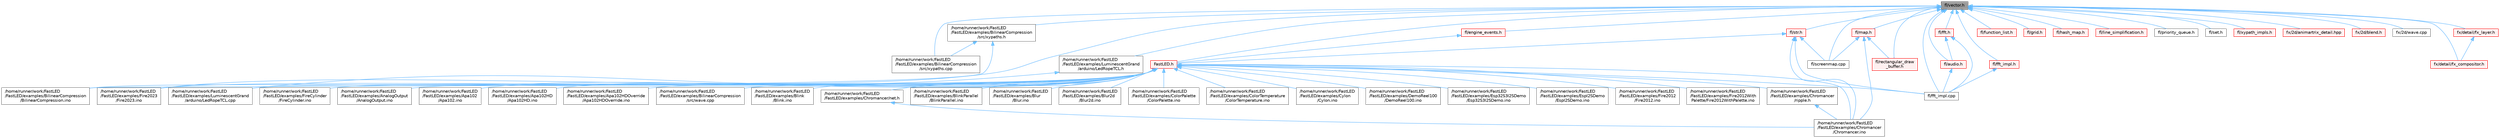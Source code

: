 digraph "fl/vector.h"
{
 // INTERACTIVE_SVG=YES
 // LATEX_PDF_SIZE
  bgcolor="transparent";
  edge [fontname=Helvetica,fontsize=10,labelfontname=Helvetica,labelfontsize=10];
  node [fontname=Helvetica,fontsize=10,shape=box,height=0.2,width=0.4];
  Node1 [id="Node000001",label="fl/vector.h",height=0.2,width=0.4,color="gray40", fillcolor="grey60", style="filled", fontcolor="black",tooltip=" "];
  Node1 -> Node2 [id="edge1_Node000001_Node000002",dir="back",color="steelblue1",style="solid",tooltip=" "];
  Node2 [id="Node000002",label="/home/runner/work/FastLED\l/FastLED/examples/BilinearCompression\l/src/xypaths.cpp",height=0.2,width=0.4,color="grey40", fillcolor="white", style="filled",URL="$da/df1/xypaths_8cpp.html",tooltip=" "];
  Node1 -> Node3 [id="edge2_Node000001_Node000003",dir="back",color="steelblue1",style="solid",tooltip=" "];
  Node3 [id="Node000003",label="/home/runner/work/FastLED\l/FastLED/examples/BilinearCompression\l/src/xypaths.h",height=0.2,width=0.4,color="grey40", fillcolor="white", style="filled",URL="$d9/dea/xypaths_8h.html",tooltip=" "];
  Node3 -> Node4 [id="edge3_Node000003_Node000004",dir="back",color="steelblue1",style="solid",tooltip=" "];
  Node4 [id="Node000004",label="/home/runner/work/FastLED\l/FastLED/examples/BilinearCompression\l/BilinearCompression.ino",height=0.2,width=0.4,color="grey40", fillcolor="white", style="filled",URL="$da/d05/_bilinear_compression_8ino.html",tooltip=" "];
  Node3 -> Node2 [id="edge4_Node000003_Node000002",dir="back",color="steelblue1",style="solid",tooltip=" "];
  Node1 -> Node5 [id="edge5_Node000001_Node000005",dir="back",color="steelblue1",style="solid",tooltip=" "];
  Node5 [id="Node000005",label="/home/runner/work/FastLED\l/FastLED/examples/Fire2023\l/Fire2023.ino",height=0.2,width=0.4,color="grey40", fillcolor="white", style="filled",URL="$d8/d2c/_fire2023_8ino.html",tooltip=" "];
  Node1 -> Node6 [id="edge6_Node000001_Node000006",dir="back",color="steelblue1",style="solid",tooltip=" "];
  Node6 [id="Node000006",label="/home/runner/work/FastLED\l/FastLED/examples/LuminescentGrand\l/arduino/LedRopeTCL.h",height=0.2,width=0.4,color="grey40", fillcolor="white", style="filled",URL="$d9/d7e/_led_rope_t_c_l_8h.html",tooltip=" "];
  Node6 -> Node7 [id="edge7_Node000006_Node000007",dir="back",color="steelblue1",style="solid",tooltip=" "];
  Node7 [id="Node000007",label="/home/runner/work/FastLED\l/FastLED/examples/LuminescentGrand\l/arduino/LedRopeTCL.cpp",height=0.2,width=0.4,color="grey40", fillcolor="white", style="filled",URL="$d6/dc9/_led_rope_t_c_l_8cpp.html",tooltip=" "];
  Node1 -> Node8 [id="edge8_Node000001_Node000008",dir="back",color="steelblue1",style="solid",tooltip=" "];
  Node8 [id="Node000008",label="FastLED.h",height=0.2,width=0.4,color="red", fillcolor="#FFF0F0", style="filled",URL="$db/d97/_fast_l_e_d_8h.html",tooltip="central include file for FastLED, defines the CFastLED class/object"];
  Node8 -> Node9 [id="edge9_Node000008_Node000009",dir="back",color="steelblue1",style="solid",tooltip=" "];
  Node9 [id="Node000009",label="/home/runner/work/FastLED\l/FastLED/examples/AnalogOutput\l/AnalogOutput.ino",height=0.2,width=0.4,color="grey40", fillcolor="white", style="filled",URL="$d5/d17/_analog_output_8ino.html",tooltip="Demonstrates how to use FastLED color functions even without a \"pixel-addressible\" smart LED strip."];
  Node8 -> Node10 [id="edge10_Node000008_Node000010",dir="back",color="steelblue1",style="solid",tooltip=" "];
  Node10 [id="Node000010",label="/home/runner/work/FastLED\l/FastLED/examples/Apa102\l/Apa102.ino",height=0.2,width=0.4,color="grey40", fillcolor="white", style="filled",URL="$dd/d0f/_apa102_8ino.html",tooltip=" "];
  Node8 -> Node11 [id="edge11_Node000008_Node000011",dir="back",color="steelblue1",style="solid",tooltip=" "];
  Node11 [id="Node000011",label="/home/runner/work/FastLED\l/FastLED/examples/Apa102HD\l/Apa102HD.ino",height=0.2,width=0.4,color="grey40", fillcolor="white", style="filled",URL="$d1/d75/_apa102_h_d_8ino.html",tooltip="Example showing how to use the APA102HD gamma correction."];
  Node8 -> Node12 [id="edge12_Node000008_Node000012",dir="back",color="steelblue1",style="solid",tooltip=" "];
  Node12 [id="Node000012",label="/home/runner/work/FastLED\l/FastLED/examples/Apa102HDOverride\l/Apa102HDOverride.ino",height=0.2,width=0.4,color="grey40", fillcolor="white", style="filled",URL="$d3/d6e/_apa102_h_d_override_8ino.html",tooltip=" "];
  Node8 -> Node4 [id="edge13_Node000008_Node000004",dir="back",color="steelblue1",style="solid",tooltip=" "];
  Node8 -> Node13 [id="edge14_Node000008_Node000013",dir="back",color="steelblue1",style="solid",tooltip=" "];
  Node13 [id="Node000013",label="/home/runner/work/FastLED\l/FastLED/examples/BilinearCompression\l/src/wave.cpp",height=0.2,width=0.4,color="grey40", fillcolor="white", style="filled",URL="$d7/d15/examples_2_bilinear_compression_2src_2wave_8cpp.html",tooltip=" "];
  Node8 -> Node14 [id="edge15_Node000008_Node000014",dir="back",color="steelblue1",style="solid",tooltip=" "];
  Node14 [id="Node000014",label="/home/runner/work/FastLED\l/FastLED/examples/Blink\l/Blink.ino",height=0.2,width=0.4,color="grey40", fillcolor="white", style="filled",URL="$d0/dc3/_blink_8ino.html",tooltip="Blink the first LED of an LED strip."];
  Node8 -> Node15 [id="edge16_Node000008_Node000015",dir="back",color="steelblue1",style="solid",tooltip=" "];
  Node15 [id="Node000015",label="/home/runner/work/FastLED\l/FastLED/examples/BlinkParallel\l/BlinkParallel.ino",height=0.2,width=0.4,color="grey40", fillcolor="white", style="filled",URL="$d5/d4d/_blink_parallel_8ino.html",tooltip="Shows parallel usage of WS2812 strips."];
  Node8 -> Node16 [id="edge17_Node000008_Node000016",dir="back",color="steelblue1",style="solid",tooltip=" "];
  Node16 [id="Node000016",label="/home/runner/work/FastLED\l/FastLED/examples/Blur\l/Blur.ino",height=0.2,width=0.4,color="grey40", fillcolor="white", style="filled",URL="$d4/d0c/_blur_8ino.html",tooltip=" "];
  Node8 -> Node17 [id="edge18_Node000008_Node000017",dir="back",color="steelblue1",style="solid",tooltip=" "];
  Node17 [id="Node000017",label="/home/runner/work/FastLED\l/FastLED/examples/Blur2d\l/Blur2d.ino",height=0.2,width=0.4,color="grey40", fillcolor="white", style="filled",URL="$df/d42/_blur2d_8ino.html",tooltip=" "];
  Node8 -> Node18 [id="edge19_Node000008_Node000018",dir="back",color="steelblue1",style="solid",tooltip=" "];
  Node18 [id="Node000018",label="/home/runner/work/FastLED\l/FastLED/examples/Chromancer\l/Chromancer.ino",height=0.2,width=0.4,color="grey40", fillcolor="white", style="filled",URL="$d1/ddb/_chromancer_8ino.html",tooltip=" "];
  Node8 -> Node19 [id="edge20_Node000008_Node000019",dir="back",color="steelblue1",style="solid",tooltip=" "];
  Node19 [id="Node000019",label="/home/runner/work/FastLED\l/FastLED/examples/Chromancer/net.h",height=0.2,width=0.4,color="grey40", fillcolor="white", style="filled",URL="$d7/d97/net_8h.html",tooltip=" "];
  Node19 -> Node18 [id="edge21_Node000019_Node000018",dir="back",color="steelblue1",style="solid",tooltip=" "];
  Node8 -> Node20 [id="edge22_Node000008_Node000020",dir="back",color="steelblue1",style="solid",tooltip=" "];
  Node20 [id="Node000020",label="/home/runner/work/FastLED\l/FastLED/examples/Chromancer\l/ripple.h",height=0.2,width=0.4,color="grey40", fillcolor="white", style="filled",URL="$de/de3/ripple_8h.html",tooltip=" "];
  Node20 -> Node18 [id="edge23_Node000020_Node000018",dir="back",color="steelblue1",style="solid",tooltip=" "];
  Node8 -> Node21 [id="edge24_Node000008_Node000021",dir="back",color="steelblue1",style="solid",tooltip=" "];
  Node21 [id="Node000021",label="/home/runner/work/FastLED\l/FastLED/examples/ColorPalette\l/ColorPalette.ino",height=0.2,width=0.4,color="grey40", fillcolor="white", style="filled",URL="$d1/dc5/_color_palette_8ino.html",tooltip="Demonstrates how to use ColorPalettes."];
  Node8 -> Node22 [id="edge25_Node000008_Node000022",dir="back",color="steelblue1",style="solid",tooltip=" "];
  Node22 [id="Node000022",label="/home/runner/work/FastLED\l/FastLED/examples/ColorTemperature\l/ColorTemperature.ino",height=0.2,width=0.4,color="grey40", fillcolor="white", style="filled",URL="$d7/d22/_color_temperature_8ino.html",tooltip="Demonstrates how to use ColorTemperature based color correction."];
  Node8 -> Node23 [id="edge26_Node000008_Node000023",dir="back",color="steelblue1",style="solid",tooltip=" "];
  Node23 [id="Node000023",label="/home/runner/work/FastLED\l/FastLED/examples/Cylon\l/Cylon.ino",height=0.2,width=0.4,color="grey40", fillcolor="white", style="filled",URL="$d8/d97/_cylon_8ino.html",tooltip="An animation that moves a single LED back and forth as the entire strip changes."];
  Node8 -> Node24 [id="edge27_Node000008_Node000024",dir="back",color="steelblue1",style="solid",tooltip=" "];
  Node24 [id="Node000024",label="/home/runner/work/FastLED\l/FastLED/examples/DemoReel100\l/DemoReel100.ino",height=0.2,width=0.4,color="grey40", fillcolor="white", style="filled",URL="$d5/d25/_demo_reel100_8ino.html",tooltip="FastLED \"100 lines of code\" demo reel, showing off some effects."];
  Node8 -> Node25 [id="edge28_Node000008_Node000025",dir="back",color="steelblue1",style="solid",tooltip=" "];
  Node25 [id="Node000025",label="/home/runner/work/FastLED\l/FastLED/examples/Esp32S3I2SDemo\l/Esp32S3I2SDemo.ino",height=0.2,width=0.4,color="grey40", fillcolor="white", style="filled",URL="$db/de9/_esp32_s3_i2_s_demo_8ino.html",tooltip=" "];
  Node8 -> Node26 [id="edge29_Node000008_Node000026",dir="back",color="steelblue1",style="solid",tooltip=" "];
  Node26 [id="Node000026",label="/home/runner/work/FastLED\l/FastLED/examples/EspI2SDemo\l/EspI2SDemo.ino",height=0.2,width=0.4,color="grey40", fillcolor="white", style="filled",URL="$d8/d6e/_esp_i2_s_demo_8ino.html",tooltip=" "];
  Node8 -> Node27 [id="edge30_Node000008_Node000027",dir="back",color="steelblue1",style="solid",tooltip=" "];
  Node27 [id="Node000027",label="/home/runner/work/FastLED\l/FastLED/examples/Fire2012\l/Fire2012.ino",height=0.2,width=0.4,color="grey40", fillcolor="white", style="filled",URL="$d4/d26/_fire2012_8ino.html",tooltip="Simple one-dimensional fire animation."];
  Node8 -> Node28 [id="edge31_Node000008_Node000028",dir="back",color="steelblue1",style="solid",tooltip=" "];
  Node28 [id="Node000028",label="/home/runner/work/FastLED\l/FastLED/examples/Fire2012With\lPalette/Fire2012WithPalette.ino",height=0.2,width=0.4,color="grey40", fillcolor="white", style="filled",URL="$db/d92/_fire2012_with_palette_8ino.html",tooltip="Simple one-dimensional fire animation with a programmable color palette."];
  Node8 -> Node5 [id="edge32_Node000008_Node000005",dir="back",color="steelblue1",style="solid",tooltip=" "];
  Node8 -> Node29 [id="edge33_Node000008_Node000029",dir="back",color="steelblue1",style="solid",tooltip=" "];
  Node29 [id="Node000029",label="/home/runner/work/FastLED\l/FastLED/examples/FireCylinder\l/FireCylinder.ino",height=0.2,width=0.4,color="grey40", fillcolor="white", style="filled",URL="$df/d5c/_fire_cylinder_8ino.html",tooltip=" "];
  Node8 -> Node7 [id="edge34_Node000008_Node000007",dir="back",color="steelblue1",style="solid",tooltip=" "];
  Node8 -> Node93 [id="edge35_Node000008_Node000093",dir="back",color="steelblue1",style="solid",tooltip=" "];
  Node93 [id="Node000093",label="fl/fft_impl.cpp",height=0.2,width=0.4,color="grey40", fillcolor="white", style="filled",URL="$d1/dff/fft__impl_8cpp.html",tooltip=" "];
  Node1 -> Node128 [id="edge36_Node000001_Node000128",dir="back",color="steelblue1",style="solid",tooltip=" "];
  Node128 [id="Node000128",label="fl/audio.h",height=0.2,width=0.4,color="red", fillcolor="#FFF0F0", style="filled",URL="$da/d09/audio_8h.html",tooltip=" "];
  Node128 -> Node93 [id="edge37_Node000128_Node000093",dir="back",color="steelblue1",style="solid",tooltip=" "];
  Node1 -> Node139 [id="edge38_Node000001_Node000139",dir="back",color="steelblue1",style="solid",tooltip=" "];
  Node139 [id="Node000139",label="fl/engine_events.h",height=0.2,width=0.4,color="red", fillcolor="#FFF0F0", style="filled",URL="$db/dc0/engine__events_8h.html",tooltip=" "];
  Node139 -> Node8 [id="edge39_Node000139_Node000008",dir="back",color="steelblue1",style="solid",tooltip=" "];
  Node1 -> Node141 [id="edge40_Node000001_Node000141",dir="back",color="steelblue1",style="solid",tooltip=" "];
  Node141 [id="Node000141",label="fl/fft.h",height=0.2,width=0.4,color="red", fillcolor="#FFF0F0", style="filled",URL="$d7/d76/fft_8h.html",tooltip=" "];
  Node141 -> Node128 [id="edge41_Node000141_Node000128",dir="back",color="steelblue1",style="solid",tooltip=" "];
  Node141 -> Node93 [id="edge42_Node000141_Node000093",dir="back",color="steelblue1",style="solid",tooltip=" "];
  Node1 -> Node93 [id="edge43_Node000001_Node000093",dir="back",color="steelblue1",style="solid",tooltip=" "];
  Node1 -> Node144 [id="edge44_Node000001_Node000144",dir="back",color="steelblue1",style="solid",tooltip=" "];
  Node144 [id="Node000144",label="fl/fft_impl.h",height=0.2,width=0.4,color="red", fillcolor="#FFF0F0", style="filled",URL="$df/d73/fft__impl_8h.html",tooltip=" "];
  Node144 -> Node93 [id="edge45_Node000144_Node000093",dir="back",color="steelblue1",style="solid",tooltip=" "];
  Node1 -> Node145 [id="edge46_Node000001_Node000145",dir="back",color="steelblue1",style="solid",tooltip=" "];
  Node145 [id="Node000145",label="fl/function_list.h",height=0.2,width=0.4,color="red", fillcolor="#FFF0F0", style="filled",URL="$d0/d64/function__list_8h.html",tooltip=" "];
  Node1 -> Node146 [id="edge47_Node000001_Node000146",dir="back",color="steelblue1",style="solid",tooltip=" "];
  Node146 [id="Node000146",label="fl/grid.h",height=0.2,width=0.4,color="red", fillcolor="#FFF0F0", style="filled",URL="$da/d15/grid_8h.html",tooltip=" "];
  Node1 -> Node155 [id="edge48_Node000001_Node000155",dir="back",color="steelblue1",style="solid",tooltip=" "];
  Node155 [id="Node000155",label="fl/hash_map.h",height=0.2,width=0.4,color="red", fillcolor="#FFF0F0", style="filled",URL="$d6/d13/hash__map_8h.html",tooltip=" "];
  Node1 -> Node158 [id="edge49_Node000001_Node000158",dir="back",color="steelblue1",style="solid",tooltip=" "];
  Node158 [id="Node000158",label="fl/line_simplification.h",height=0.2,width=0.4,color="red", fillcolor="#FFF0F0", style="filled",URL="$d8/da7/line__simplification_8h.html",tooltip=" "];
  Node1 -> Node160 [id="edge50_Node000001_Node000160",dir="back",color="steelblue1",style="solid",tooltip=" "];
  Node160 [id="Node000160",label="fl/map.h",height=0.2,width=0.4,color="red", fillcolor="#FFF0F0", style="filled",URL="$dc/db7/map_8h.html",tooltip=" "];
  Node160 -> Node18 [id="edge51_Node000160_Node000018",dir="back",color="steelblue1",style="solid",tooltip=" "];
  Node160 -> Node161 [id="edge52_Node000160_Node000161",dir="back",color="steelblue1",style="solid",tooltip=" "];
  Node161 [id="Node000161",label="fl/rectangular_draw\l_buffer.h",height=0.2,width=0.4,color="red", fillcolor="#FFF0F0", style="filled",URL="$d9/df3/rectangular__draw__buffer_8h.html",tooltip=" "];
  Node160 -> Node163 [id="edge53_Node000160_Node000163",dir="back",color="steelblue1",style="solid",tooltip=" "];
  Node163 [id="Node000163",label="fl/screenmap.cpp",height=0.2,width=0.4,color="grey40", fillcolor="white", style="filled",URL="$d9/d6f/screenmap_8cpp.html",tooltip=" "];
  Node1 -> Node172 [id="edge54_Node000001_Node000172",dir="back",color="steelblue1",style="solid",tooltip=" "];
  Node172 [id="Node000172",label="fl/priority_queue.h",height=0.2,width=0.4,color="grey40", fillcolor="white", style="filled",URL="$d4/da1/priority__queue_8h.html",tooltip=" "];
  Node1 -> Node161 [id="edge55_Node000001_Node000161",dir="back",color="steelblue1",style="solid",tooltip=" "];
  Node1 -> Node163 [id="edge56_Node000001_Node000163",dir="back",color="steelblue1",style="solid",tooltip=" "];
  Node1 -> Node173 [id="edge57_Node000001_Node000173",dir="back",color="steelblue1",style="solid",tooltip=" "];
  Node173 [id="Node000173",label="fl/set.h",height=0.2,width=0.4,color="grey40", fillcolor="white", style="filled",URL="$d4/d13/set_8h.html",tooltip=" "];
  Node1 -> Node174 [id="edge58_Node000001_Node000174",dir="back",color="steelblue1",style="solid",tooltip=" "];
  Node174 [id="Node000174",label="fl/str.h",height=0.2,width=0.4,color="red", fillcolor="#FFF0F0", style="filled",URL="$d1/d93/str_8h.html",tooltip=" "];
  Node174 -> Node18 [id="edge59_Node000174_Node000018",dir="back",color="steelblue1",style="solid",tooltip=" "];
  Node174 -> Node8 [id="edge60_Node000174_Node000008",dir="back",color="steelblue1",style="solid",tooltip=" "];
  Node174 -> Node93 [id="edge61_Node000174_Node000093",dir="back",color="steelblue1",style="solid",tooltip=" "];
  Node174 -> Node163 [id="edge62_Node000174_Node000163",dir="back",color="steelblue1",style="solid",tooltip=" "];
  Node1 -> Node191 [id="edge63_Node000001_Node000191",dir="back",color="steelblue1",style="solid",tooltip=" "];
  Node191 [id="Node000191",label="fl/xypath_impls.h",height=0.2,width=0.4,color="red", fillcolor="#FFF0F0", style="filled",URL="$d8/d5f/xypath__impls_8h.html",tooltip=" "];
  Node1 -> Node243 [id="edge64_Node000001_Node000243",dir="back",color="steelblue1",style="solid",tooltip=" "];
  Node243 [id="Node000243",label="fx/2d/animartrix_detail.hpp",height=0.2,width=0.4,color="red", fillcolor="#FFF0F0", style="filled",URL="$d3/d3b/animartrix__detail_8hpp.html",tooltip=" "];
  Node1 -> Node214 [id="edge65_Node000001_Node000214",dir="back",color="steelblue1",style="solid",tooltip=" "];
  Node214 [id="Node000214",label="fx/2d/blend.h",height=0.2,width=0.4,color="red", fillcolor="#FFF0F0", style="filled",URL="$d8/d4e/blend_8h.html",tooltip=" "];
  Node1 -> Node123 [id="edge66_Node000001_Node000123",dir="back",color="steelblue1",style="solid",tooltip=" "];
  Node123 [id="Node000123",label="fx/2d/wave.cpp",height=0.2,width=0.4,color="grey40", fillcolor="white", style="filled",URL="$d4/d7c/src_2fx_22d_2wave_8cpp.html",tooltip=" "];
  Node1 -> Node218 [id="edge67_Node000001_Node000218",dir="back",color="steelblue1",style="solid",tooltip=" "];
  Node218 [id="Node000218",label="fx/detail/fx_compositor.h",height=0.2,width=0.4,color="red", fillcolor="#FFF0F0", style="filled",URL="$d5/d6b/fx__compositor_8h.html",tooltip=" "];
  Node1 -> Node217 [id="edge68_Node000001_Node000217",dir="back",color="steelblue1",style="solid",tooltip=" "];
  Node217 [id="Node000217",label="fx/detail/fx_layer.h",height=0.2,width=0.4,color="red", fillcolor="#FFF0F0", style="filled",URL="$d7/d2f/fx__layer_8h.html",tooltip=" "];
  Node217 -> Node218 [id="edge69_Node000217_Node000218",dir="back",color="steelblue1",style="solid",tooltip=" "];
}
